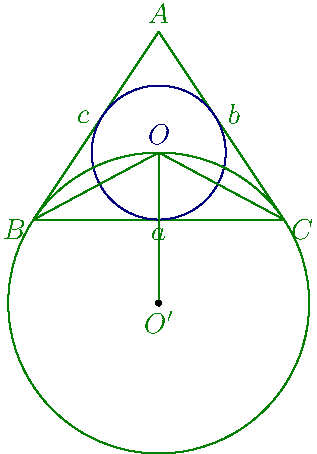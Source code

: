 settings.outformat = "png";
defaultpen(fontsize(14pt));
import geometry;

size(8cm);

pair a = (0,3);
pair b = (-2,0);
pair c = (2,0);
triangle t = triangle(a,b,c);
show(t, 0.5*green);
path i = incircle(t);
draw(i, 0.5*blue);
pair o = incenter(t);
path cc = circle(o,b,c);
draw(cc, 0.5*green);
pair o1 = circumcenter(o,b,c);
draw(o -- b, 0.5*green);
draw(o -- c, 0.5*green);
draw(o -- o1, 0.5*green);
label("$O$", o, align=N, 0.5*blue);
label("$O'$", o1, align=S, 0.5*green);
dot(o1);
